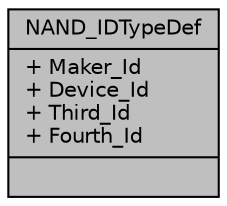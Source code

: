 digraph "NAND_IDTypeDef"
{
  edge [fontname="Helvetica",fontsize="10",labelfontname="Helvetica",labelfontsize="10"];
  node [fontname="Helvetica",fontsize="10",shape=record];
  Node1 [label="{NAND_IDTypeDef\n|+ Maker_Id\l+ Device_Id\l+ Third_Id\l+ Fourth_Id\l|}",height=0.2,width=0.4,color="black", fillcolor="grey75", style="filled", fontcolor="black"];
}
